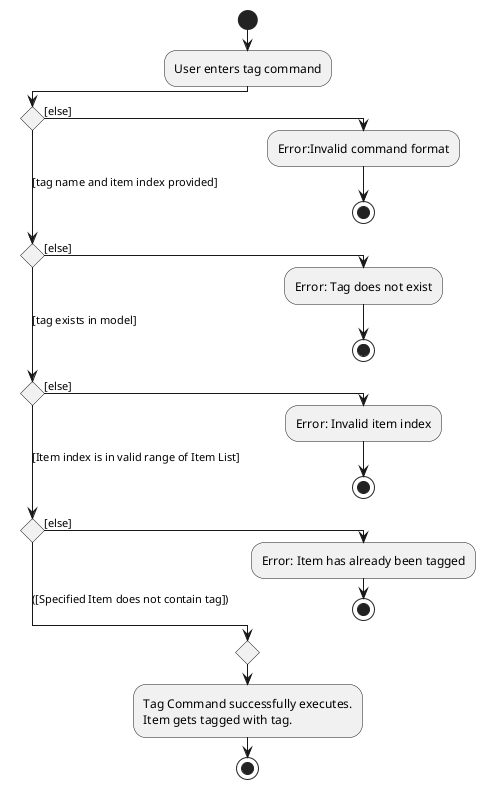 @startuml
!pragma useVerticalIf on
start
:User enters tag command;
if () then ([else])
  :Error:Invalid command format;
  stop
([tag name and item index provided]) elseif () then ([else])
  :Error: Tag does not exist;
  stop
([tag exists in model]) elseif () then ([else])
  :Error: Invalid item index;
  stop
([Item index is in valid range of Item List])elseif () then ([else])
  :Error: Item has already been tagged;
   stop
 else (([Specified Item does not contain tag]))
endif
  :Tag Command successfully executes.
Item gets tagged with tag.;
stop

@enduml
